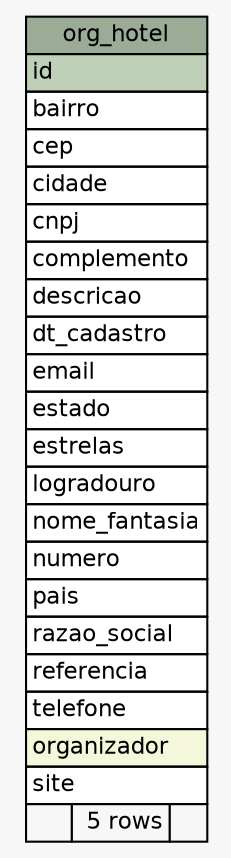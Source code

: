 // dot 2.38.0 on Windows 10 10.0
// SchemaSpy rev 590
digraph "org_hotel" {
  graph [
    rankdir="RL"
    bgcolor="#f7f7f7"
    nodesep="0.18"
    ranksep="0.46"
    fontname="Helvetica"
    fontsize="11"
  ];
  node [
    fontname="Helvetica"
    fontsize="11"
    shape="plaintext"
  ];
  edge [
    arrowsize="0.8"
  ];
  "org_hotel" [
    label=<
    <TABLE BORDER="0" CELLBORDER="1" CELLSPACING="0" BGCOLOR="#ffffff">
      <TR><TD COLSPAN="3" BGCOLOR="#9bab96" ALIGN="CENTER">org_hotel</TD></TR>
      <TR><TD PORT="id" COLSPAN="3" BGCOLOR="#bed1b8" ALIGN="LEFT">id</TD></TR>
      <TR><TD PORT="bairro" COLSPAN="3" ALIGN="LEFT">bairro</TD></TR>
      <TR><TD PORT="cep" COLSPAN="3" ALIGN="LEFT">cep</TD></TR>
      <TR><TD PORT="cidade" COLSPAN="3" ALIGN="LEFT">cidade</TD></TR>
      <TR><TD PORT="cnpj" COLSPAN="3" ALIGN="LEFT">cnpj</TD></TR>
      <TR><TD PORT="complemento" COLSPAN="3" ALIGN="LEFT">complemento</TD></TR>
      <TR><TD PORT="descricao" COLSPAN="3" ALIGN="LEFT">descricao</TD></TR>
      <TR><TD PORT="dt_cadastro" COLSPAN="3" ALIGN="LEFT">dt_cadastro</TD></TR>
      <TR><TD PORT="email" COLSPAN="3" ALIGN="LEFT">email</TD></TR>
      <TR><TD PORT="estado" COLSPAN="3" ALIGN="LEFT">estado</TD></TR>
      <TR><TD PORT="estrelas" COLSPAN="3" ALIGN="LEFT">estrelas</TD></TR>
      <TR><TD PORT="logradouro" COLSPAN="3" ALIGN="LEFT">logradouro</TD></TR>
      <TR><TD PORT="nome_fantasia" COLSPAN="3" ALIGN="LEFT">nome_fantasia</TD></TR>
      <TR><TD PORT="numero" COLSPAN="3" ALIGN="LEFT">numero</TD></TR>
      <TR><TD PORT="pais" COLSPAN="3" ALIGN="LEFT">pais</TD></TR>
      <TR><TD PORT="razao_social" COLSPAN="3" ALIGN="LEFT">razao_social</TD></TR>
      <TR><TD PORT="referencia" COLSPAN="3" ALIGN="LEFT">referencia</TD></TR>
      <TR><TD PORT="telefone" COLSPAN="3" ALIGN="LEFT">telefone</TD></TR>
      <TR><TD PORT="organizador" COLSPAN="3" BGCOLOR="#f4f7da" ALIGN="LEFT">organizador</TD></TR>
      <TR><TD PORT="site" COLSPAN="3" ALIGN="LEFT">site</TD></TR>
      <TR><TD ALIGN="LEFT" BGCOLOR="#f7f7f7">  </TD><TD ALIGN="RIGHT" BGCOLOR="#f7f7f7">5 rows</TD><TD ALIGN="RIGHT" BGCOLOR="#f7f7f7">  </TD></TR>
    </TABLE>>
    URL="tables/org_hotel.html"
    tooltip="org_hotel"
  ];
}

